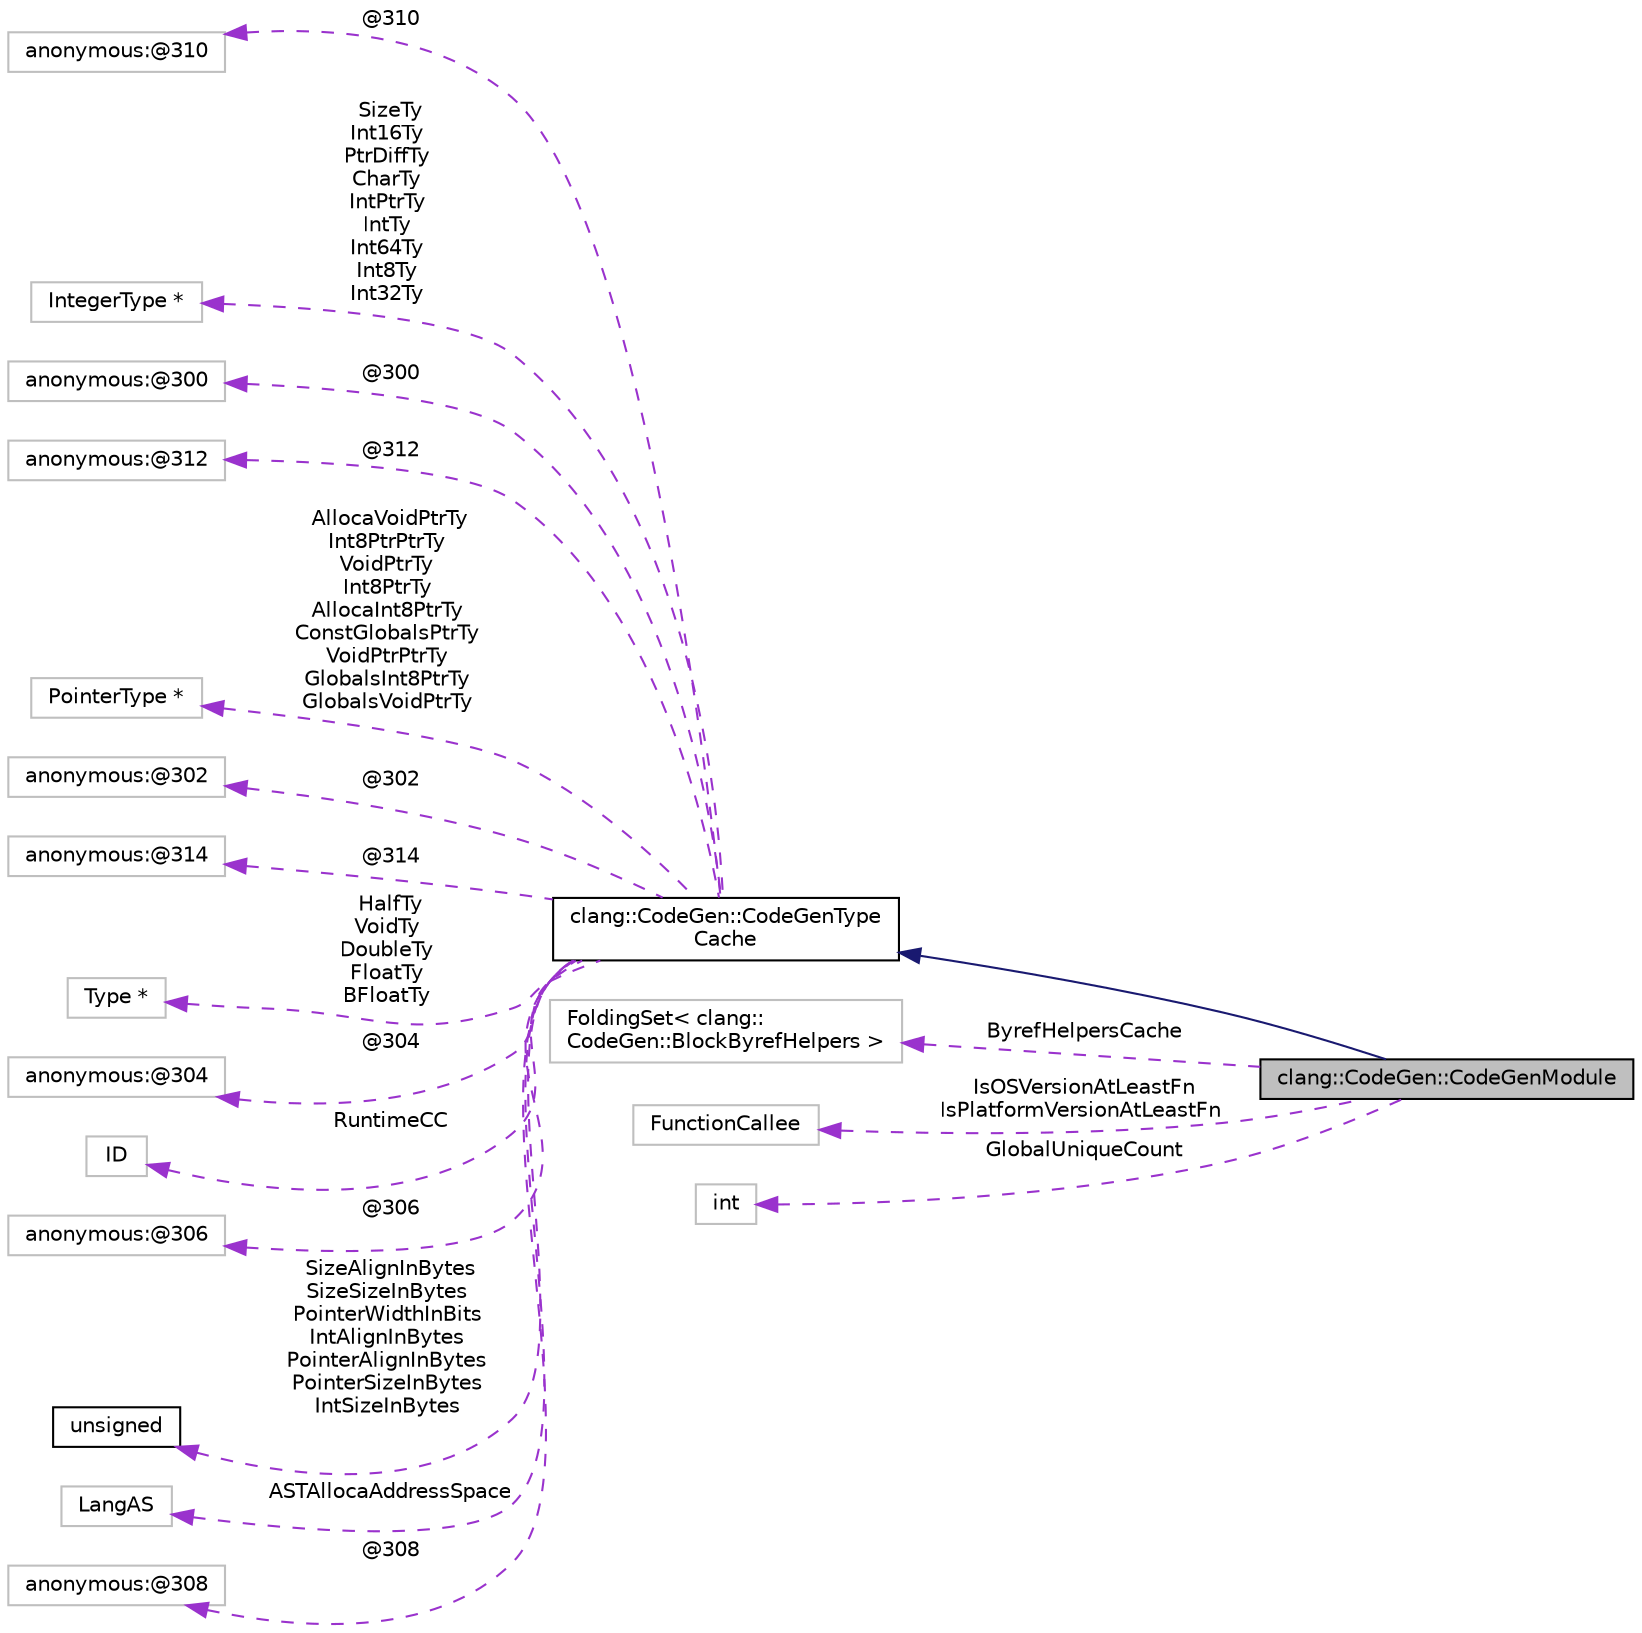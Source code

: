 digraph "clang::CodeGen::CodeGenModule"
{
 // LATEX_PDF_SIZE
  bgcolor="transparent";
  edge [fontname="Helvetica",fontsize="10",labelfontname="Helvetica",labelfontsize="10"];
  node [fontname="Helvetica",fontsize="10",shape=record];
  rankdir="LR";
  Node1 [label="clang::CodeGen::CodeGenModule",height=0.2,width=0.4,color="black", fillcolor="grey75", style="filled", fontcolor="black",tooltip="This class organizes the cross-function state that is used while generating LLVM code."];
  Node2 -> Node1 [dir="back",color="midnightblue",fontsize="10",style="solid",fontname="Helvetica"];
  Node2 [label="clang::CodeGen::CodeGenType\lCache",height=0.2,width=0.4,color="black",URL="$structclang_1_1CodeGen_1_1CodeGenTypeCache.html",tooltip="This structure provides a set of types that are commonly used during IR emission."];
  Node3 -> Node2 [dir="back",color="darkorchid3",fontsize="10",style="dashed",label=" @310" ,fontname="Helvetica"];
  Node3 [label="anonymous:@310",height=0.2,width=0.4,color="grey75",tooltip=" "];
  Node4 -> Node2 [dir="back",color="darkorchid3",fontsize="10",style="dashed",label=" SizeTy\nInt16Ty\nPtrDiffTy\nCharTy\nIntPtrTy\nIntTy\nInt64Ty\nInt8Ty\nInt32Ty" ,fontname="Helvetica"];
  Node4 [label="IntegerType *",height=0.2,width=0.4,color="grey75",tooltip=" "];
  Node5 -> Node2 [dir="back",color="darkorchid3",fontsize="10",style="dashed",label=" @300" ,fontname="Helvetica"];
  Node5 [label="anonymous:@300",height=0.2,width=0.4,color="grey75",tooltip=" "];
  Node6 -> Node2 [dir="back",color="darkorchid3",fontsize="10",style="dashed",label=" @312" ,fontname="Helvetica"];
  Node6 [label="anonymous:@312",height=0.2,width=0.4,color="grey75",tooltip=" "];
  Node7 -> Node2 [dir="back",color="darkorchid3",fontsize="10",style="dashed",label=" AllocaVoidPtrTy\nInt8PtrPtrTy\nVoidPtrTy\nInt8PtrTy\nAllocaInt8PtrTy\nConstGlobalsPtrTy\nVoidPtrPtrTy\nGlobalsInt8PtrTy\nGlobalsVoidPtrTy" ,fontname="Helvetica"];
  Node7 [label="PointerType *",height=0.2,width=0.4,color="grey75",tooltip=" "];
  Node8 -> Node2 [dir="back",color="darkorchid3",fontsize="10",style="dashed",label=" @302" ,fontname="Helvetica"];
  Node8 [label="anonymous:@302",height=0.2,width=0.4,color="grey75",tooltip=" "];
  Node9 -> Node2 [dir="back",color="darkorchid3",fontsize="10",style="dashed",label=" @314" ,fontname="Helvetica"];
  Node9 [label="anonymous:@314",height=0.2,width=0.4,color="grey75",tooltip=" "];
  Node10 -> Node2 [dir="back",color="darkorchid3",fontsize="10",style="dashed",label=" HalfTy\nVoidTy\nDoubleTy\nFloatTy\nBFloatTy" ,fontname="Helvetica"];
  Node10 [label="Type *",height=0.2,width=0.4,color="grey75",tooltip=" "];
  Node11 -> Node2 [dir="back",color="darkorchid3",fontsize="10",style="dashed",label=" @304" ,fontname="Helvetica"];
  Node11 [label="anonymous:@304",height=0.2,width=0.4,color="grey75",tooltip=" "];
  Node12 -> Node2 [dir="back",color="darkorchid3",fontsize="10",style="dashed",label=" RuntimeCC" ,fontname="Helvetica"];
  Node12 [label="ID",height=0.2,width=0.4,color="grey75",tooltip=" "];
  Node13 -> Node2 [dir="back",color="darkorchid3",fontsize="10",style="dashed",label=" @306" ,fontname="Helvetica"];
  Node13 [label="anonymous:@306",height=0.2,width=0.4,color="grey75",tooltip=" "];
  Node14 -> Node2 [dir="back",color="darkorchid3",fontsize="10",style="dashed",label=" SizeAlignInBytes\nSizeSizeInBytes\nPointerWidthInBits\nIntAlignInBytes\nPointerAlignInBytes\nPointerSizeInBytes\nIntSizeInBytes" ,fontname="Helvetica"];
  Node14 [label="unsigned",height=0.2,width=0.4,color="black",URL="$classunsigned.html",tooltip=" "];
  Node15 -> Node2 [dir="back",color="darkorchid3",fontsize="10",style="dashed",label=" ASTAllocaAddressSpace" ,fontname="Helvetica"];
  Node15 [label="LangAS",height=0.2,width=0.4,color="grey75",tooltip=" "];
  Node16 -> Node2 [dir="back",color="darkorchid3",fontsize="10",style="dashed",label=" @308" ,fontname="Helvetica"];
  Node16 [label="anonymous:@308",height=0.2,width=0.4,color="grey75",tooltip=" "];
  Node17 -> Node1 [dir="back",color="darkorchid3",fontsize="10",style="dashed",label=" ByrefHelpersCache" ,fontname="Helvetica"];
  Node17 [label="FoldingSet\< clang::\lCodeGen::BlockByrefHelpers \>",height=0.2,width=0.4,color="grey75",tooltip=" "];
  Node18 -> Node1 [dir="back",color="darkorchid3",fontsize="10",style="dashed",label=" IsOSVersionAtLeastFn\nIsPlatformVersionAtLeastFn" ,fontname="Helvetica"];
  Node18 [label="FunctionCallee",height=0.2,width=0.4,color="grey75",tooltip=" "];
  Node19 -> Node1 [dir="back",color="darkorchid3",fontsize="10",style="dashed",label=" GlobalUniqueCount" ,fontname="Helvetica"];
  Node19 [label="int",height=0.2,width=0.4,color="grey75",tooltip=" "];
}
